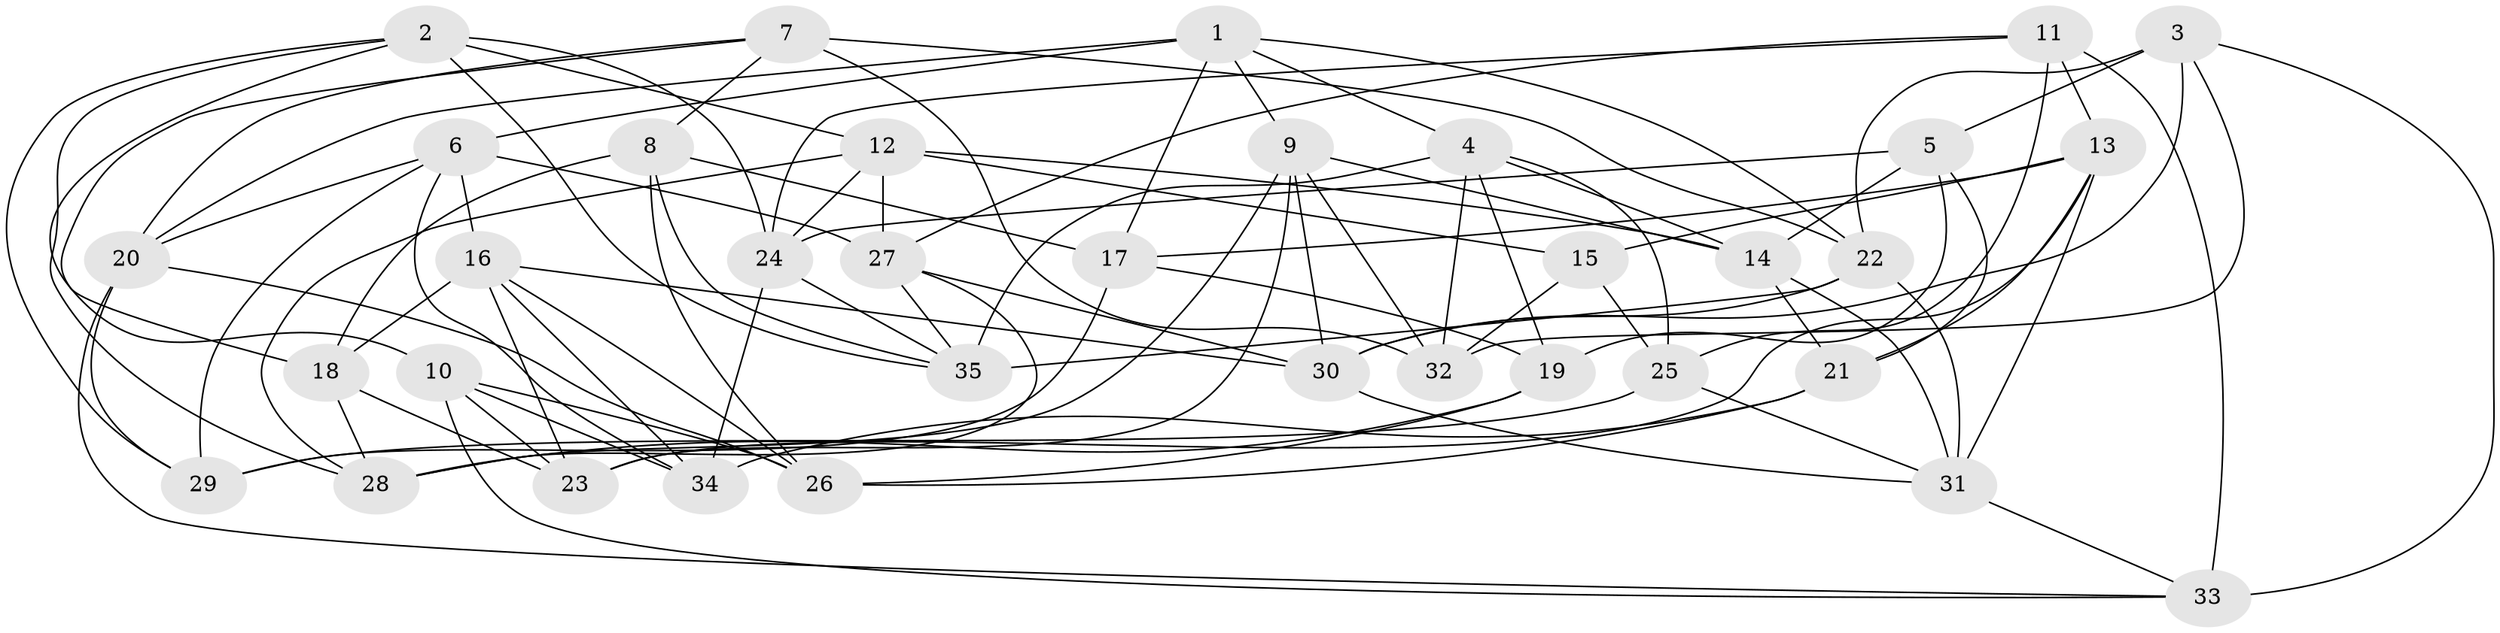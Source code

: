 // original degree distribution, {4: 1.0}
// Generated by graph-tools (version 1.1) at 2025/26/03/09/25 03:26:54]
// undirected, 35 vertices, 96 edges
graph export_dot {
graph [start="1"]
  node [color=gray90,style=filled];
  1;
  2;
  3;
  4;
  5;
  6;
  7;
  8;
  9;
  10;
  11;
  12;
  13;
  14;
  15;
  16;
  17;
  18;
  19;
  20;
  21;
  22;
  23;
  24;
  25;
  26;
  27;
  28;
  29;
  30;
  31;
  32;
  33;
  34;
  35;
  1 -- 4 [weight=1.0];
  1 -- 6 [weight=1.0];
  1 -- 9 [weight=1.0];
  1 -- 17 [weight=1.0];
  1 -- 20 [weight=1.0];
  1 -- 22 [weight=1.0];
  2 -- 10 [weight=1.0];
  2 -- 12 [weight=1.0];
  2 -- 24 [weight=1.0];
  2 -- 28 [weight=1.0];
  2 -- 29 [weight=1.0];
  2 -- 35 [weight=1.0];
  3 -- 5 [weight=2.0];
  3 -- 22 [weight=1.0];
  3 -- 30 [weight=1.0];
  3 -- 32 [weight=1.0];
  3 -- 33 [weight=1.0];
  4 -- 14 [weight=1.0];
  4 -- 19 [weight=1.0];
  4 -- 25 [weight=1.0];
  4 -- 32 [weight=1.0];
  4 -- 35 [weight=1.0];
  5 -- 14 [weight=1.0];
  5 -- 19 [weight=1.0];
  5 -- 21 [weight=1.0];
  5 -- 24 [weight=1.0];
  6 -- 16 [weight=1.0];
  6 -- 20 [weight=1.0];
  6 -- 27 [weight=1.0];
  6 -- 29 [weight=1.0];
  6 -- 34 [weight=1.0];
  7 -- 8 [weight=1.0];
  7 -- 18 [weight=1.0];
  7 -- 20 [weight=1.0];
  7 -- 22 [weight=1.0];
  7 -- 32 [weight=2.0];
  8 -- 17 [weight=1.0];
  8 -- 18 [weight=2.0];
  8 -- 26 [weight=1.0];
  8 -- 35 [weight=1.0];
  9 -- 14 [weight=1.0];
  9 -- 23 [weight=1.0];
  9 -- 28 [weight=1.0];
  9 -- 30 [weight=1.0];
  9 -- 32 [weight=1.0];
  10 -- 23 [weight=2.0];
  10 -- 26 [weight=1.0];
  10 -- 33 [weight=1.0];
  10 -- 34 [weight=1.0];
  11 -- 13 [weight=1.0];
  11 -- 24 [weight=1.0];
  11 -- 25 [weight=1.0];
  11 -- 27 [weight=1.0];
  11 -- 33 [weight=2.0];
  12 -- 14 [weight=1.0];
  12 -- 15 [weight=1.0];
  12 -- 24 [weight=1.0];
  12 -- 27 [weight=1.0];
  12 -- 28 [weight=1.0];
  13 -- 15 [weight=1.0];
  13 -- 17 [weight=1.0];
  13 -- 21 [weight=1.0];
  13 -- 23 [weight=1.0];
  13 -- 31 [weight=1.0];
  14 -- 21 [weight=1.0];
  14 -- 31 [weight=1.0];
  15 -- 25 [weight=1.0];
  15 -- 32 [weight=1.0];
  16 -- 18 [weight=1.0];
  16 -- 23 [weight=1.0];
  16 -- 26 [weight=1.0];
  16 -- 30 [weight=1.0];
  16 -- 34 [weight=1.0];
  17 -- 19 [weight=2.0];
  17 -- 29 [weight=1.0];
  18 -- 23 [weight=1.0];
  18 -- 28 [weight=1.0];
  19 -- 26 [weight=1.0];
  19 -- 28 [weight=1.0];
  20 -- 26 [weight=1.0];
  20 -- 29 [weight=1.0];
  20 -- 33 [weight=1.0];
  21 -- 26 [weight=1.0];
  21 -- 34 [weight=2.0];
  22 -- 30 [weight=1.0];
  22 -- 31 [weight=1.0];
  22 -- 35 [weight=1.0];
  24 -- 34 [weight=1.0];
  24 -- 35 [weight=1.0];
  25 -- 29 [weight=2.0];
  25 -- 31 [weight=1.0];
  27 -- 28 [weight=1.0];
  27 -- 30 [weight=1.0];
  27 -- 35 [weight=1.0];
  30 -- 31 [weight=1.0];
  31 -- 33 [weight=1.0];
}
